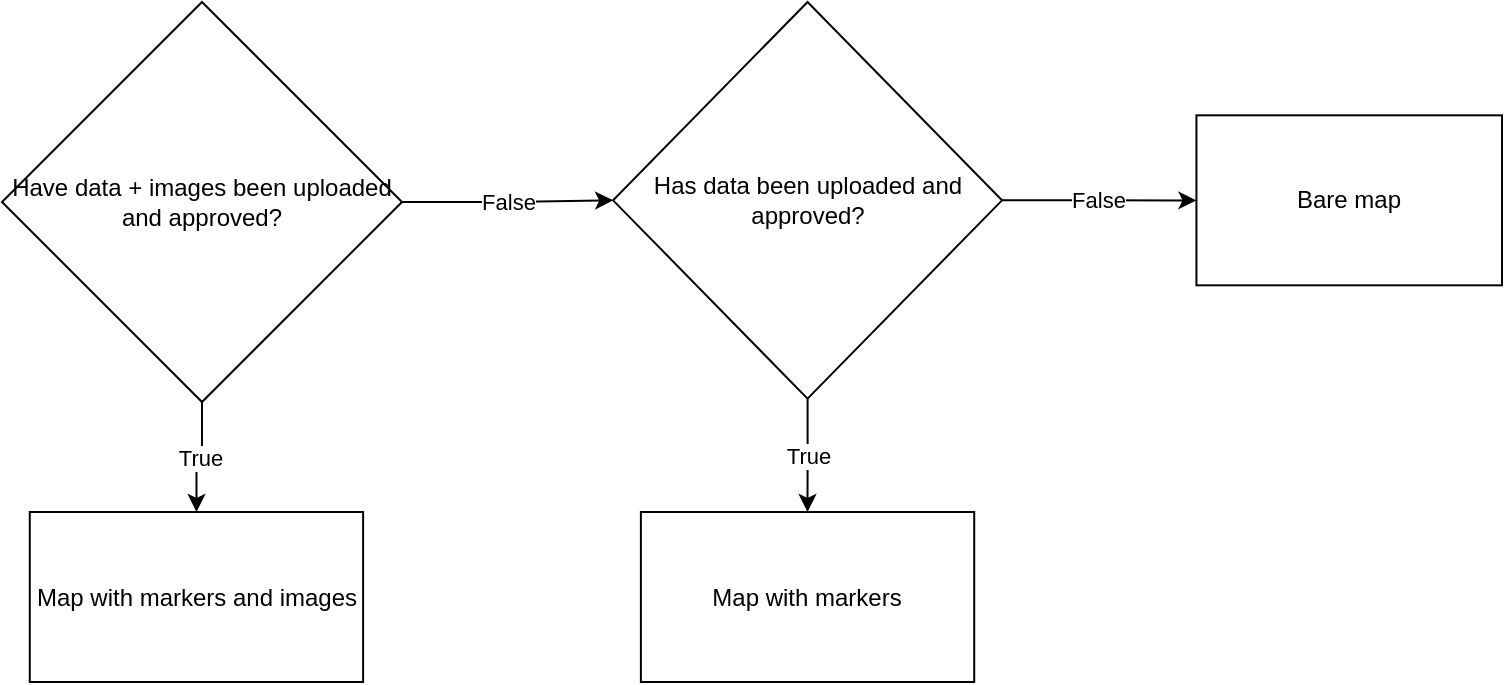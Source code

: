 <mxfile version="14.7.4" type="device"><diagram id="aVtm_0kTsz8JYY74mtSy" name="Page-1"><mxGraphModel dx="1280" dy="674" grid="1" gridSize="10" guides="1" tooltips="1" connect="1" arrows="1" fold="1" page="1" pageScale="1" pageWidth="850" pageHeight="1100" math="0" shadow="0"><root><mxCell id="0"/><mxCell id="1" parent="0"/><mxCell id="dm8x0E2iJ_p9eTraJKo3-18" value="" style="group" vertex="1" connectable="0" parent="1"><mxGeometry x="40" y="40" width="750" height="340" as="geometry"/></mxCell><mxCell id="dm8x0E2iJ_p9eTraJKo3-2" value="Have data + images been uploaded and approved?" style="rhombus;whiteSpace=wrap;html=1;" vertex="1" parent="dm8x0E2iJ_p9eTraJKo3-18"><mxGeometry width="200" height="200" as="geometry"/></mxCell><mxCell id="dm8x0E2iJ_p9eTraJKo3-7" value="Map with markers and images" style="whiteSpace=wrap;html=1;" vertex="1" parent="dm8x0E2iJ_p9eTraJKo3-18"><mxGeometry x="13.889" y="255" width="166.667" height="85" as="geometry"/></mxCell><mxCell id="dm8x0E2iJ_p9eTraJKo3-8" value="True" style="edgeStyle=orthogonalEdgeStyle;rounded=0;orthogonalLoop=1;jettySize=auto;html=1;" edge="1" parent="dm8x0E2iJ_p9eTraJKo3-18" source="dm8x0E2iJ_p9eTraJKo3-2" target="dm8x0E2iJ_p9eTraJKo3-7"><mxGeometry relative="1" as="geometry"/></mxCell><mxCell id="dm8x0E2iJ_p9eTraJKo3-11" value="Has data been uploaded and approved?" style="rhombus;whiteSpace=wrap;html=1;" vertex="1" parent="dm8x0E2iJ_p9eTraJKo3-18"><mxGeometry x="305.556" width="194.444" height="198.333" as="geometry"/></mxCell><mxCell id="dm8x0E2iJ_p9eTraJKo3-12" value="False" style="edgeStyle=orthogonalEdgeStyle;rounded=0;orthogonalLoop=1;jettySize=auto;html=1;" edge="1" parent="dm8x0E2iJ_p9eTraJKo3-18" source="dm8x0E2iJ_p9eTraJKo3-2" target="dm8x0E2iJ_p9eTraJKo3-11"><mxGeometry relative="1" as="geometry"/></mxCell><mxCell id="dm8x0E2iJ_p9eTraJKo3-13" value="Map with markers" style="whiteSpace=wrap;html=1;" vertex="1" parent="dm8x0E2iJ_p9eTraJKo3-18"><mxGeometry x="319.444" y="255" width="166.667" height="85" as="geometry"/></mxCell><mxCell id="dm8x0E2iJ_p9eTraJKo3-14" value="True" style="edgeStyle=orthogonalEdgeStyle;rounded=0;orthogonalLoop=1;jettySize=auto;html=1;" edge="1" parent="dm8x0E2iJ_p9eTraJKo3-18" source="dm8x0E2iJ_p9eTraJKo3-11" target="dm8x0E2iJ_p9eTraJKo3-13"><mxGeometry relative="1" as="geometry"/></mxCell><mxCell id="dm8x0E2iJ_p9eTraJKo3-15" value="Bare map" style="whiteSpace=wrap;html=1;" vertex="1" parent="dm8x0E2iJ_p9eTraJKo3-18"><mxGeometry x="597.222" y="56.667" width="152.778" height="85" as="geometry"/></mxCell><mxCell id="dm8x0E2iJ_p9eTraJKo3-16" value="False" style="edgeStyle=orthogonalEdgeStyle;rounded=0;orthogonalLoop=1;jettySize=auto;html=1;" edge="1" parent="dm8x0E2iJ_p9eTraJKo3-18" source="dm8x0E2iJ_p9eTraJKo3-11" target="dm8x0E2iJ_p9eTraJKo3-15"><mxGeometry relative="1" as="geometry"/></mxCell></root></mxGraphModel></diagram></mxfile>